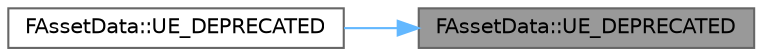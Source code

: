 digraph "FAssetData::UE_DEPRECATED"
{
 // INTERACTIVE_SVG=YES
 // LATEX_PDF_SIZE
  bgcolor="transparent";
  edge [fontname=Helvetica,fontsize=10,labelfontname=Helvetica,labelfontsize=10];
  node [fontname=Helvetica,fontsize=10,shape=box,height=0.2,width=0.4];
  rankdir="RL";
  Node1 [id="Node000001",label="FAssetData::UE_DEPRECATED",height=0.2,width=0.4,color="gray40", fillcolor="grey60", style="filled", fontcolor="black",tooltip="The name of the asset's class."];
  Node1 -> Node2 [id="edge1_Node000001_Node000002",dir="back",color="steelblue1",style="solid",tooltip=" "];
  Node2 [id="Node000002",label="FAssetData::UE_DEPRECATED",height=0.2,width=0.4,color="grey40", fillcolor="white", style="filled",URL="$dd/dc3/structFAssetData.html#a2f1edad3736d70c505156ffba9fbc3c1",tooltip=" "];
}
